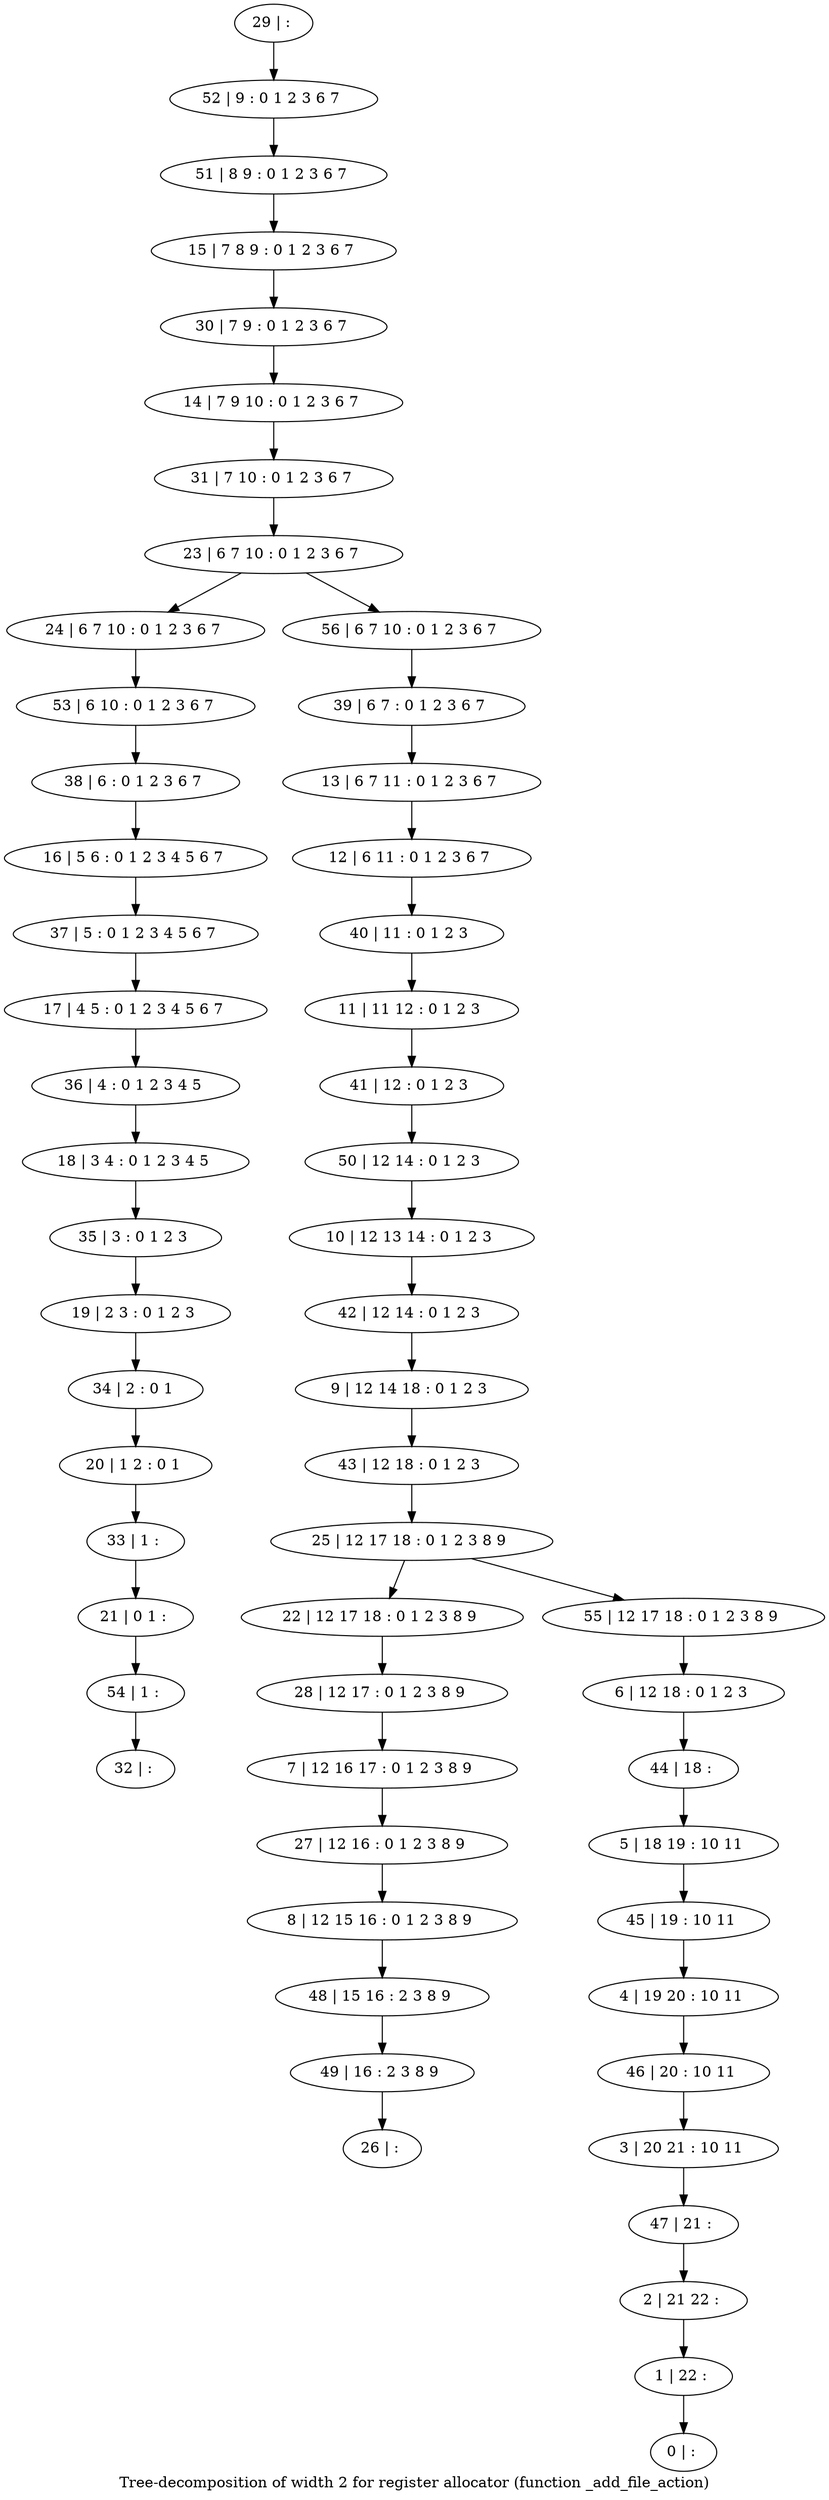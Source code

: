 digraph G {
graph [label="Tree-decomposition of width 2 for register allocator (function _add_file_action)"]
0[label="0 | : "];
1[label="1 | 22 : "];
2[label="2 | 21 22 : "];
3[label="3 | 20 21 : 10 11 "];
4[label="4 | 19 20 : 10 11 "];
5[label="5 | 18 19 : 10 11 "];
6[label="6 | 12 18 : 0 1 2 3 "];
7[label="7 | 12 16 17 : 0 1 2 3 8 9 "];
8[label="8 | 12 15 16 : 0 1 2 3 8 9 "];
9[label="9 | 12 14 18 : 0 1 2 3 "];
10[label="10 | 12 13 14 : 0 1 2 3 "];
11[label="11 | 11 12 : 0 1 2 3 "];
12[label="12 | 6 11 : 0 1 2 3 6 7 "];
13[label="13 | 6 7 11 : 0 1 2 3 6 7 "];
14[label="14 | 7 9 10 : 0 1 2 3 6 7 "];
15[label="15 | 7 8 9 : 0 1 2 3 6 7 "];
16[label="16 | 5 6 : 0 1 2 3 4 5 6 7 "];
17[label="17 | 4 5 : 0 1 2 3 4 5 6 7 "];
18[label="18 | 3 4 : 0 1 2 3 4 5 "];
19[label="19 | 2 3 : 0 1 2 3 "];
20[label="20 | 1 2 : 0 1 "];
21[label="21 | 0 1 : "];
22[label="22 | 12 17 18 : 0 1 2 3 8 9 "];
23[label="23 | 6 7 10 : 0 1 2 3 6 7 "];
24[label="24 | 6 7 10 : 0 1 2 3 6 7 "];
25[label="25 | 12 17 18 : 0 1 2 3 8 9 "];
26[label="26 | : "];
27[label="27 | 12 16 : 0 1 2 3 8 9 "];
28[label="28 | 12 17 : 0 1 2 3 8 9 "];
29[label="29 | : "];
30[label="30 | 7 9 : 0 1 2 3 6 7 "];
31[label="31 | 7 10 : 0 1 2 3 6 7 "];
32[label="32 | : "];
33[label="33 | 1 : "];
34[label="34 | 2 : 0 1 "];
35[label="35 | 3 : 0 1 2 3 "];
36[label="36 | 4 : 0 1 2 3 4 5 "];
37[label="37 | 5 : 0 1 2 3 4 5 6 7 "];
38[label="38 | 6 : 0 1 2 3 6 7 "];
39[label="39 | 6 7 : 0 1 2 3 6 7 "];
40[label="40 | 11 : 0 1 2 3 "];
41[label="41 | 12 : 0 1 2 3 "];
42[label="42 | 12 14 : 0 1 2 3 "];
43[label="43 | 12 18 : 0 1 2 3 "];
44[label="44 | 18 : "];
45[label="45 | 19 : 10 11 "];
46[label="46 | 20 : 10 11 "];
47[label="47 | 21 : "];
48[label="48 | 15 16 : 2 3 8 9 "];
49[label="49 | 16 : 2 3 8 9 "];
50[label="50 | 12 14 : 0 1 2 3 "];
51[label="51 | 8 9 : 0 1 2 3 6 7 "];
52[label="52 | 9 : 0 1 2 3 6 7 "];
53[label="53 | 6 10 : 0 1 2 3 6 7 "];
54[label="54 | 1 : "];
55[label="55 | 12 17 18 : 0 1 2 3 8 9 "];
56[label="56 | 6 7 10 : 0 1 2 3 6 7 "];
27->8 ;
7->27 ;
28->7 ;
22->28 ;
33->21 ;
20->33 ;
34->20 ;
19->34 ;
35->19 ;
18->35 ;
36->18 ;
17->36 ;
37->17 ;
16->37 ;
38->16 ;
8->48 ;
49->26 ;
48->49 ;
53->38 ;
24->53 ;
54->32 ;
21->54 ;
29->52 ;
52->51 ;
51->15 ;
15->30 ;
30->14 ;
14->31 ;
31->23 ;
39->13 ;
13->12 ;
12->40 ;
40->11 ;
11->41 ;
41->50 ;
50->10 ;
10->42 ;
42->9 ;
9->43 ;
43->25 ;
6->44 ;
44->5 ;
5->45 ;
45->4 ;
4->46 ;
46->3 ;
3->47 ;
47->2 ;
2->1 ;
1->0 ;
55->6 ;
56->39 ;
25->22 ;
25->55 ;
23->24 ;
23->56 ;
}
